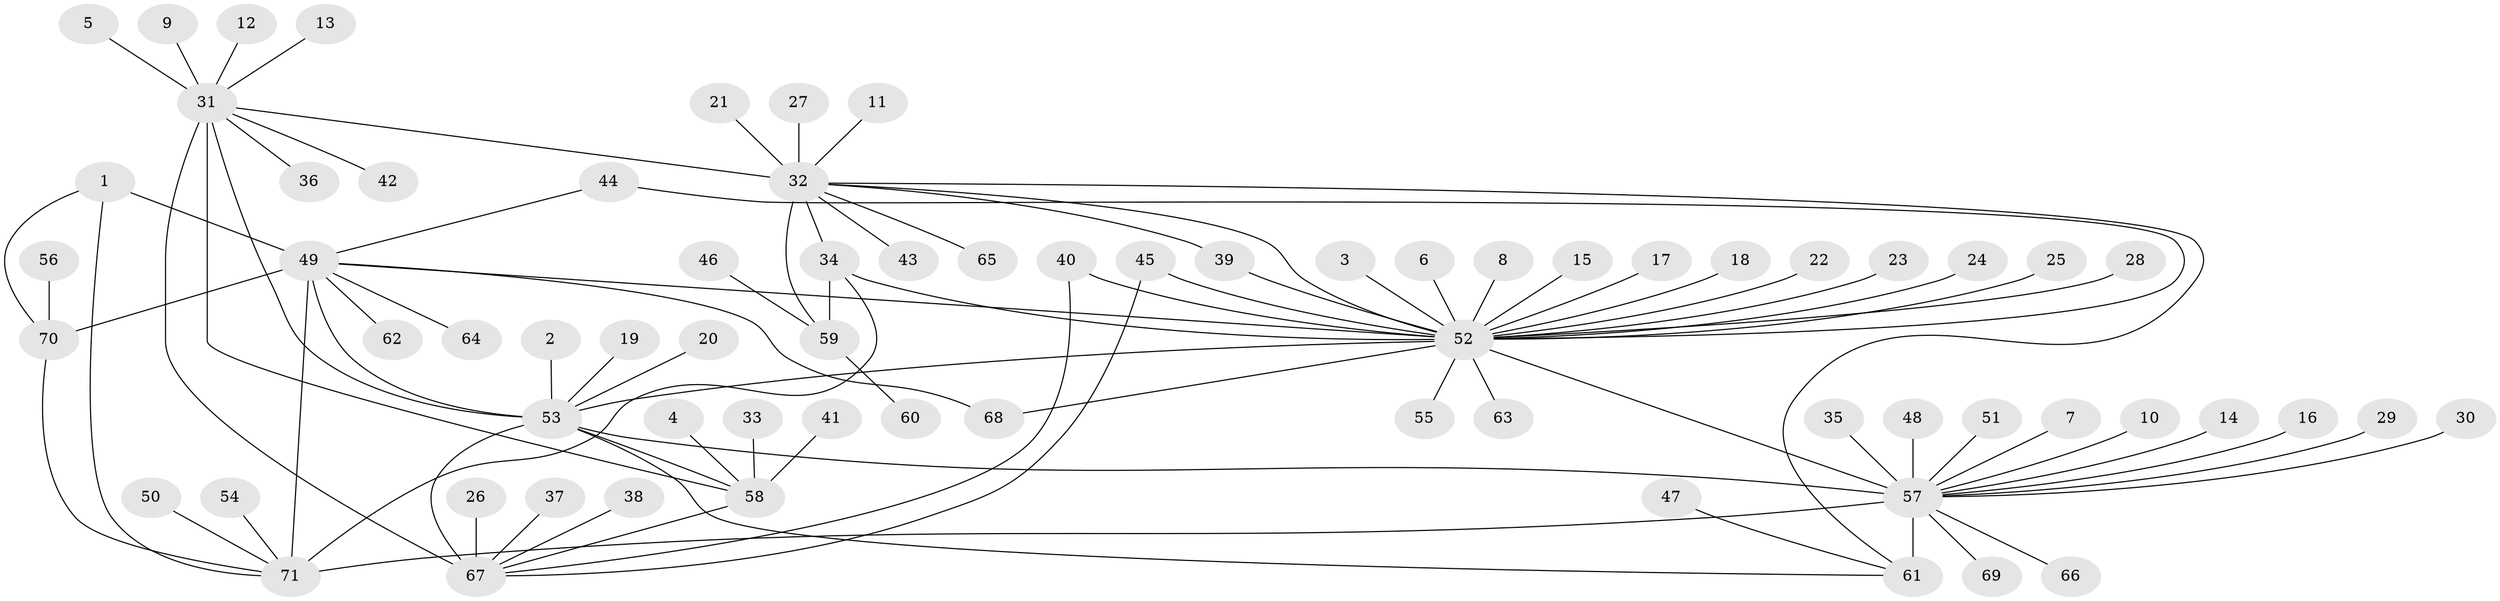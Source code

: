 // original degree distribution, {6: 0.05673758865248227, 8: 0.04964539007092199, 9: 0.014184397163120567, 13: 0.02127659574468085, 17: 0.0070921985815602835, 12: 0.028368794326241134, 10: 0.0425531914893617, 16: 0.0070921985815602835, 14: 0.0070921985815602835, 7: 0.014184397163120567, 1: 0.6382978723404256, 4: 0.014184397163120567, 2: 0.0851063829787234, 3: 0.014184397163120567}
// Generated by graph-tools (version 1.1) at 2025/50/03/09/25 03:50:40]
// undirected, 71 vertices, 90 edges
graph export_dot {
graph [start="1"]
  node [color=gray90,style=filled];
  1;
  2;
  3;
  4;
  5;
  6;
  7;
  8;
  9;
  10;
  11;
  12;
  13;
  14;
  15;
  16;
  17;
  18;
  19;
  20;
  21;
  22;
  23;
  24;
  25;
  26;
  27;
  28;
  29;
  30;
  31;
  32;
  33;
  34;
  35;
  36;
  37;
  38;
  39;
  40;
  41;
  42;
  43;
  44;
  45;
  46;
  47;
  48;
  49;
  50;
  51;
  52;
  53;
  54;
  55;
  56;
  57;
  58;
  59;
  60;
  61;
  62;
  63;
  64;
  65;
  66;
  67;
  68;
  69;
  70;
  71;
  1 -- 49 [weight=4.0];
  1 -- 70 [weight=1.0];
  1 -- 71 [weight=1.0];
  2 -- 53 [weight=1.0];
  3 -- 52 [weight=1.0];
  4 -- 58 [weight=1.0];
  5 -- 31 [weight=1.0];
  6 -- 52 [weight=1.0];
  7 -- 57 [weight=1.0];
  8 -- 52 [weight=1.0];
  9 -- 31 [weight=1.0];
  10 -- 57 [weight=1.0];
  11 -- 32 [weight=1.0];
  12 -- 31 [weight=1.0];
  13 -- 31 [weight=1.0];
  14 -- 57 [weight=1.0];
  15 -- 52 [weight=1.0];
  16 -- 57 [weight=1.0];
  17 -- 52 [weight=1.0];
  18 -- 52 [weight=1.0];
  19 -- 53 [weight=1.0];
  20 -- 53 [weight=1.0];
  21 -- 32 [weight=1.0];
  22 -- 52 [weight=1.0];
  23 -- 52 [weight=1.0];
  24 -- 52 [weight=1.0];
  25 -- 52 [weight=1.0];
  26 -- 67 [weight=1.0];
  27 -- 32 [weight=1.0];
  28 -- 52 [weight=1.0];
  29 -- 57 [weight=1.0];
  30 -- 57 [weight=1.0];
  31 -- 32 [weight=1.0];
  31 -- 36 [weight=1.0];
  31 -- 42 [weight=1.0];
  31 -- 53 [weight=4.0];
  31 -- 58 [weight=4.0];
  31 -- 67 [weight=4.0];
  32 -- 34 [weight=4.0];
  32 -- 39 [weight=1.0];
  32 -- 43 [weight=1.0];
  32 -- 52 [weight=1.0];
  32 -- 59 [weight=8.0];
  32 -- 61 [weight=1.0];
  32 -- 65 [weight=1.0];
  33 -- 58 [weight=1.0];
  34 -- 52 [weight=1.0];
  34 -- 59 [weight=2.0];
  34 -- 71 [weight=1.0];
  35 -- 57 [weight=1.0];
  37 -- 67 [weight=1.0];
  38 -- 67 [weight=1.0];
  39 -- 52 [weight=1.0];
  40 -- 52 [weight=1.0];
  40 -- 67 [weight=1.0];
  41 -- 58 [weight=1.0];
  44 -- 49 [weight=1.0];
  44 -- 52 [weight=1.0];
  45 -- 52 [weight=1.0];
  45 -- 67 [weight=1.0];
  46 -- 59 [weight=1.0];
  47 -- 61 [weight=1.0];
  48 -- 57 [weight=1.0];
  49 -- 52 [weight=1.0];
  49 -- 53 [weight=1.0];
  49 -- 62 [weight=1.0];
  49 -- 64 [weight=1.0];
  49 -- 68 [weight=1.0];
  49 -- 70 [weight=4.0];
  49 -- 71 [weight=4.0];
  50 -- 71 [weight=1.0];
  51 -- 57 [weight=1.0];
  52 -- 53 [weight=2.0];
  52 -- 55 [weight=1.0];
  52 -- 57 [weight=1.0];
  52 -- 63 [weight=1.0];
  52 -- 68 [weight=1.0];
  53 -- 57 [weight=1.0];
  53 -- 58 [weight=1.0];
  53 -- 61 [weight=1.0];
  53 -- 67 [weight=1.0];
  54 -- 71 [weight=1.0];
  56 -- 70 [weight=1.0];
  57 -- 61 [weight=10.0];
  57 -- 66 [weight=1.0];
  57 -- 69 [weight=1.0];
  57 -- 71 [weight=1.0];
  58 -- 67 [weight=1.0];
  59 -- 60 [weight=1.0];
  70 -- 71 [weight=1.0];
}
